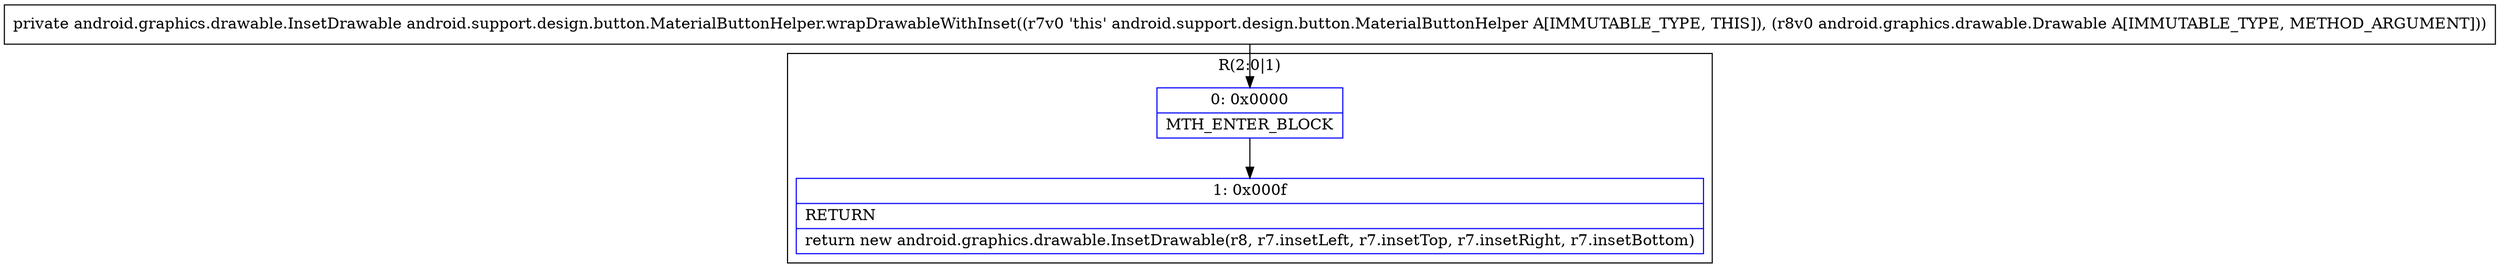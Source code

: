 digraph "CFG forandroid.support.design.button.MaterialButtonHelper.wrapDrawableWithInset(Landroid\/graphics\/drawable\/Drawable;)Landroid\/graphics\/drawable\/InsetDrawable;" {
subgraph cluster_Region_1430848769 {
label = "R(2:0|1)";
node [shape=record,color=blue];
Node_0 [shape=record,label="{0\:\ 0x0000|MTH_ENTER_BLOCK\l}"];
Node_1 [shape=record,label="{1\:\ 0x000f|RETURN\l|return new android.graphics.drawable.InsetDrawable(r8, r7.insetLeft, r7.insetTop, r7.insetRight, r7.insetBottom)\l}"];
}
MethodNode[shape=record,label="{private android.graphics.drawable.InsetDrawable android.support.design.button.MaterialButtonHelper.wrapDrawableWithInset((r7v0 'this' android.support.design.button.MaterialButtonHelper A[IMMUTABLE_TYPE, THIS]), (r8v0 android.graphics.drawable.Drawable A[IMMUTABLE_TYPE, METHOD_ARGUMENT])) }"];
MethodNode -> Node_0;
Node_0 -> Node_1;
}


